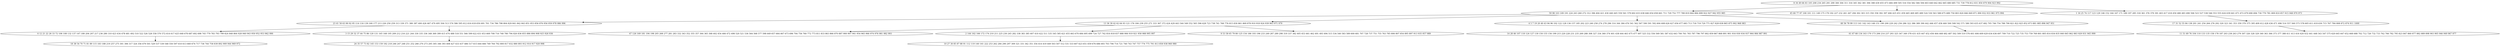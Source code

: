 digraph true_tree {
	"0" -> "1"
	"1" -> "2"
	"0" -> "3"
	"1" -> "4"
	"4" -> "5"
	"1" -> "6"
	"1" -> "7"
	"2" -> "8"
	"4" -> "9"
	"7" -> "10"
	"0" -> "11"
	"11" -> "12"
	"8" -> "13"
	"12" -> "14"
	"2" -> "15"
	"6" -> "16"
	"15" -> "17"
	"9" -> "18"
	"4" -> "19"
	"0" [label="8 34 49 66 83 105 208 234 265 291 299 300 304 311 316 345 362 381 394 398 439 455 473 484 499 505 516 554 582 584 594 603 640 642 662 665 680 685 731 739 778 812 831 850 879 904 923 992"];
	"1" [label="59 98 103 109 191 224 243 260 272 312 396 404 421 430 440 445 559 561 579 602 633 638 646 654 658 661 711 729 752 777 789 819 844 884 899 922 927 942 955 985"];
	"2" [label="23 41 50 63 90 92 95 114 116 139 160 177 213 226 250 259 313 339 371 380 387 400 426 467 470 495 504 513 574 586 595 612 616 618 650 691 701 734 786 798 804 829 841 842 843 851 853 856 876 956 959 978 986 996"];
	"3" [label="45 60 77 97 100 101 111 149 175 179 192 227 232 261 267 294 302 303 315 350 358 392 397 406 425 451 459 465 469 485 489 524 530 563 588 675 689 750 803 820 846 849 871 890 932 933 961 975 994"];
	"4" [label="13 36 39 42 62 64 93 121 176 184 239 255 271 333 367 372 424 429 443 544 549 552 565 596 628 723 738 741 768 776 815 830 861 869 878 910 918 924 939 963 971 979"];
	"5" [label="47 126 169 181 194 198 205 268 277 281 283 332 343 352 355 357 364 365 368 402 454 466 472 498 520 521 536 564 568 577 598 649 657 664 667 673 696 704 756 760 772 773 811 833 863 866 870 887 900 907 941 954 965 966 974 976 981 982 993"];
	"6" [label="4 5 7 19 20 40 43 94 96 102 122 128 136 157 185 202 223 240 258 274 278 296 314 344 384 476 541 562 567 590 591 592 604 608 626 627 656 677 683 713 718 719 720 771 827 828 838 865 875 902 968 983"];
	"7" [label="48 56 78 99 113 141 142 143 148 151 190 200 229 242 256 286 322 386 389 390 442 446 457 458 460 500 508 542 571 580 593 635 637 682 705 746 754 788 790 821 822 825 852 873 881 885 896 947 951"];
	"8" [label="6 12 21 22 26 33 72 106 108 132 137 147 180 204 207 217 236 280 310 423 434 478 481 492 510 522 526 528 558 570 572 614 617 625 648 678 687 692 698 745 779 783 793 799 824 848 864 928 940 943 950 952 953 962 990"];
	"9" [label="2 144 162 166 172 174 210 211 225 230 245 282 338 383 385 407 410 422 511 535 545 585 621 655 663 670 684 695 699 724 727 742 816 818 837 888 906 919 921 958 988 995 997"];
	"10" [label="61 67 68 134 163 170 173 206 214 237 293 325 347 349 378 431 435 447 452 456 464 468 482 487 502 509 519 576 601 606 609 629 634 636 697 709 710 722 725 735 753 759 769 801 805 814 834 835 840 845 862 883 929 931 945 999"];
	"11" [label="1 16 25 74 117 123 129 146 152 164 167 171 189 197 285 318 361 376 379 391 403 417 418 450 480 483 490 506 523 527 538 546 553 555 624 639 641 671 672 679 690 694 730 770 781 809 810 857 915 948 970 973"];
	"12" [label="17 31 52 55 84 138 201 241 254 264 276 292 320 323 341 353 359 370 375 395 409 412 428 436 471 496 514 557 560 573 578 605 611 619 630 715 767 784 808 872 874 911 1000"];
	"13" [label="18 38 54 70 71 81 89 115 183 188 219 257 275 301 306 317 324 356 479 501 529 537 539 548 550 597 610 613 660 674 717 736 744 758 839 892 909 944 969 972"];
	"14" [label="11 51 69 76 104 110 133 135 158 178 187 203 238 263 279 307 326 328 329 340 363 366 373 377 388 411 413 416 420 432 441 448 543 547 575 620 645 647 652 668 688 702 712 726 732 733 762 766 782 795 823 847 860 877 882 889 898 903 905 946 949 967 977"];
	"15" [label="3 15 29 32 37 44 75 86 120 131 165 168 195 209 212 216 221 244 330 335 336 348 369 399 415 474 488 518 551 566 599 622 631 653 669 708 716 748 780 794 826 836 855 886 894 908 925 926 936"];
	"16" [label="14 28 46 107 118 124 127 130 150 155 156 199 215 220 228 231 235 269 288 308 327 334 360 374 401 438 444 463 475 477 497 525 532 556 569 581 587 632 643 700 761 765 787 796 797 802 859 867 868 891 901 916 930 934 937 964 984 987 991"];
	"17" [label="24 35 57 73 82 145 153 159 182 218 246 247 248 251 252 266 270 273 295 305 346 393 408 427 433 437 486 517 615 644 666 749 764 792 800 817 832 880 893 912 914 917 920 998"];
	"18" [label="10 27 30 85 87 88 91 112 119 140 161 222 253 262 284 290 297 309 321 331 342 351 354 414 419 449 503 507 512 531 533 607 623 651 659 676 686 693 703 706 714 721 740 743 747 757 774 775 791 813 858 938 960 980"];
	"19" [label="9 53 58 65 79 80 125 154 186 193 196 233 249 287 289 298 319 337 382 405 453 461 462 491 493 494 515 534 540 583 589 600 681 707 728 737 751 755 763 785 806 807 854 895 897 913 935 957 989"];
}
